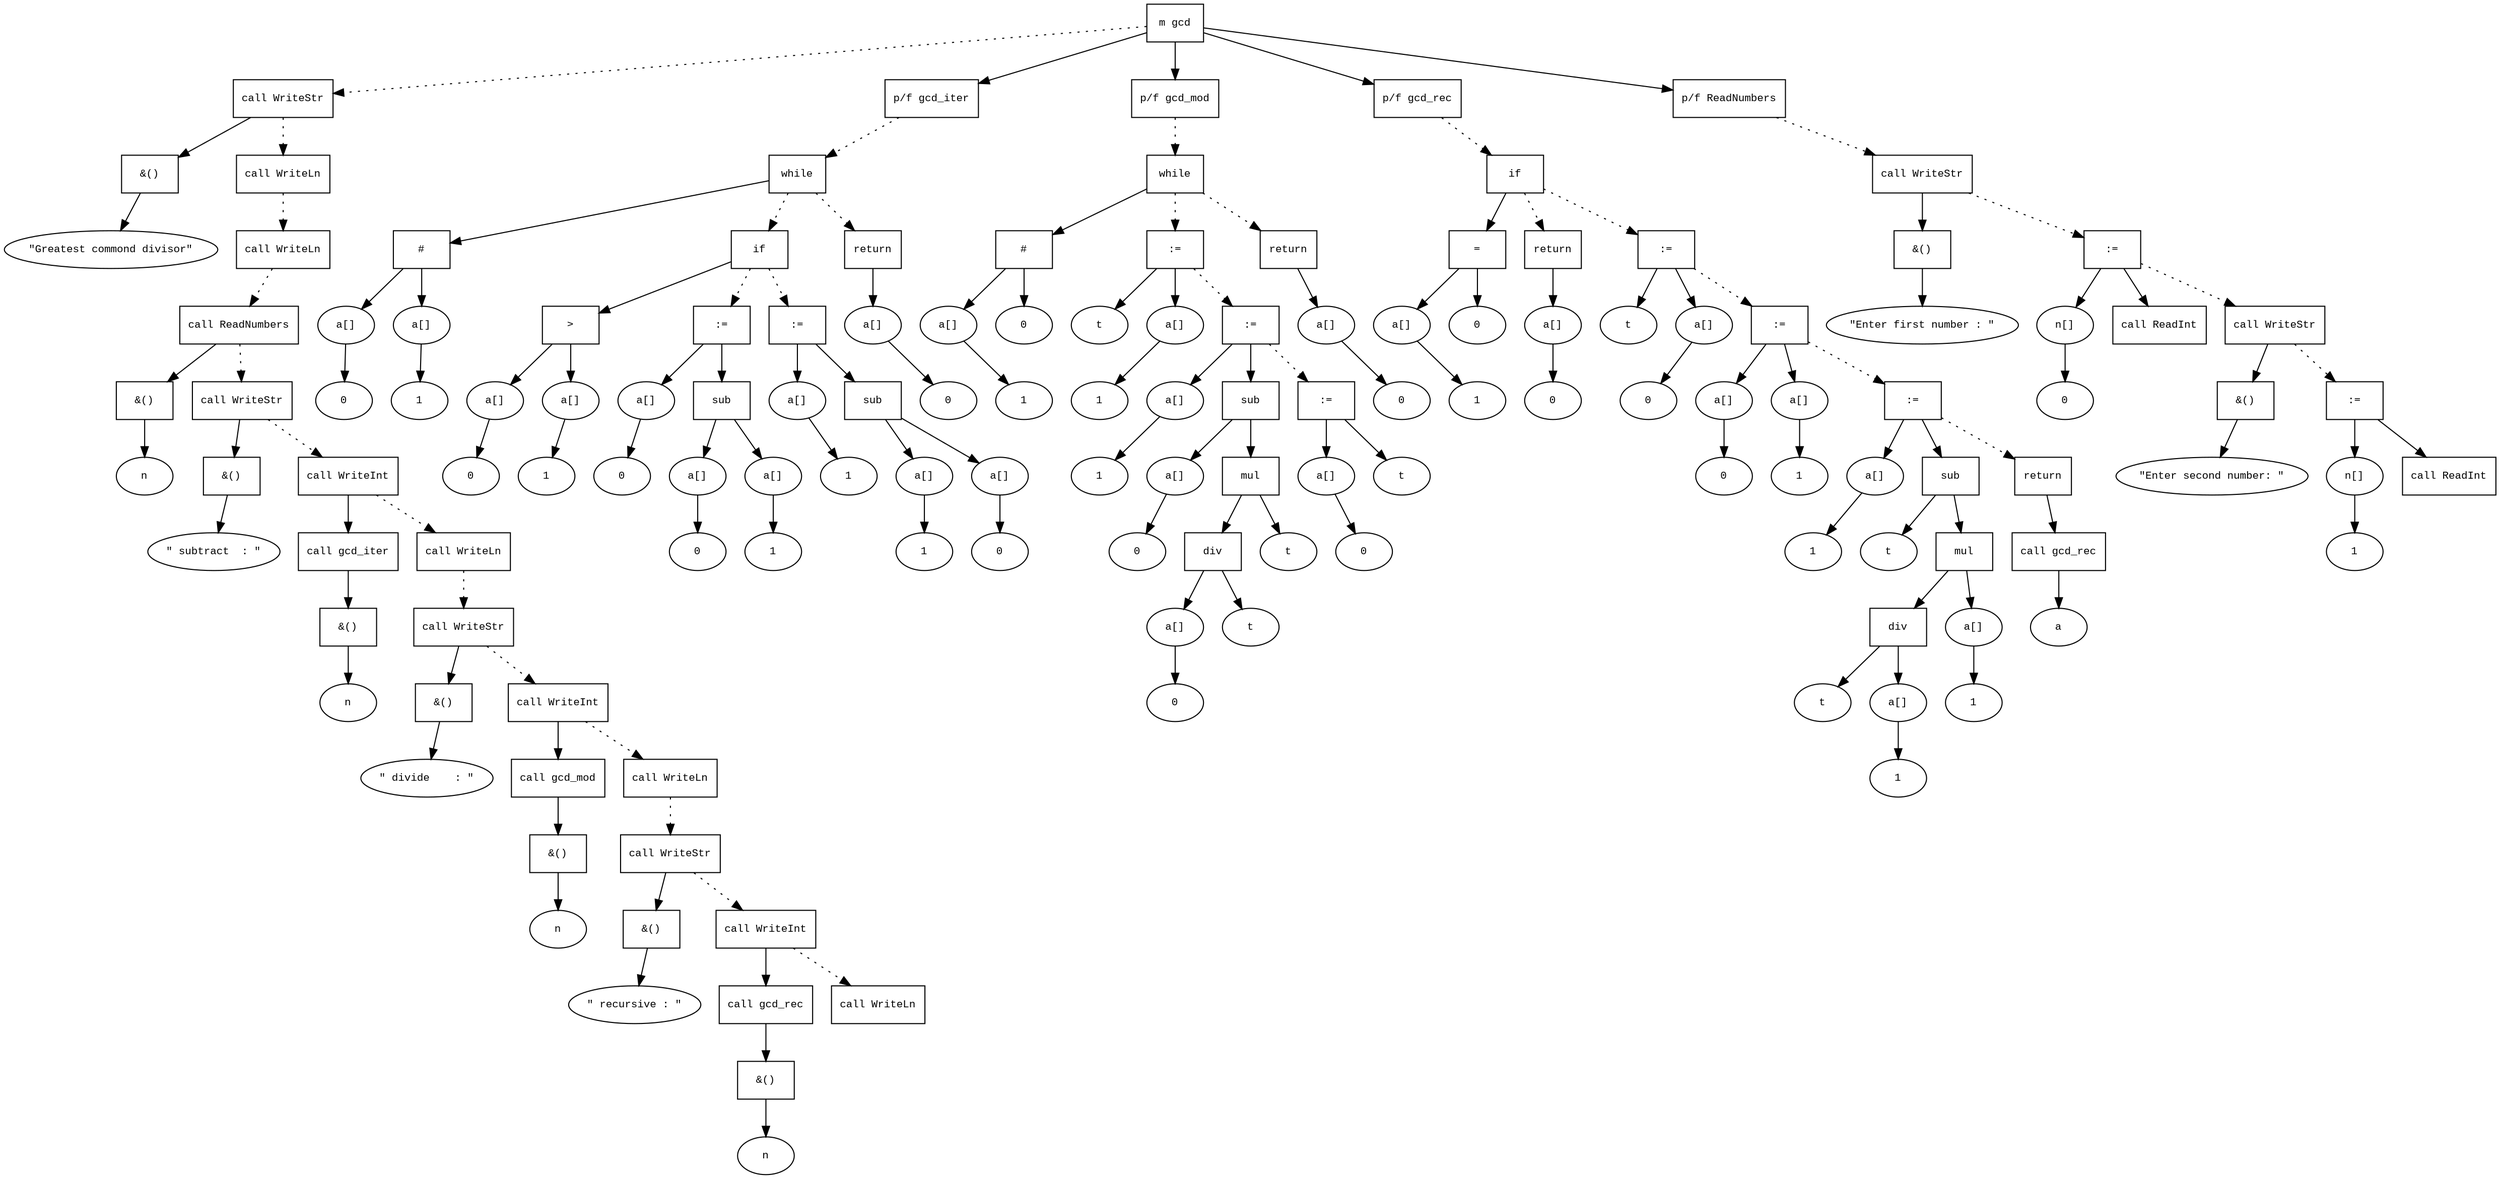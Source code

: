 digraph AST {
  graph [fontname="Times New Roman",fontsize=10];
  node  [fontname="Courier New",fontsize=10];
  edge  [fontname="Times New Roman",fontsize=10];

  node0 [label="m gcd",shape=box];
  node128 [label="call WriteStr",shape=box];
  node130 [label="&()",shape=box];
  node129 [label="\"Greatest commond divisor\"",shape=ellipse];
  node130->node129;
  node128->node130;
  node0 -> node128 [style=dotted];
  node132 [label="call WriteLn",shape=box];
  node128 -> node132 [style=dotted];
  node134 [label="call WriteLn",shape=box];
  node132 -> node134 [style=dotted];
  node136 [label="call ReadNumbers",shape=box];
  node138 [label="&()",shape=box];
  node137 [label="n",shape=ellipse];
  node138->node137;
  node136->node138;
  node134 -> node136 [style=dotted];
  node140 [label="call WriteStr",shape=box];
  node142 [label="&()",shape=box];
  node141 [label="\" subtract  : \"",shape=ellipse];
  node142->node141;
  node140->node142;
  node136 -> node140 [style=dotted];
  node144 [label="call WriteInt",shape=box];
  node145 [label="call gcd_iter",shape=box];
  node147 [label="&()",shape=box];
  node146 [label="n",shape=ellipse];
  node147->node146;
  node145->node147;
  node144->node145;
  node140 -> node144 [style=dotted];
  node149 [label="call WriteLn",shape=box];
  node144 -> node149 [style=dotted];
  node151 [label="call WriteStr",shape=box];
  node153 [label="&()",shape=box];
  node152 [label="\" divide    : \"",shape=ellipse];
  node153->node152;
  node151->node153;
  node149 -> node151 [style=dotted];
  node155 [label="call WriteInt",shape=box];
  node156 [label="call gcd_mod",shape=box];
  node158 [label="&()",shape=box];
  node157 [label="n",shape=ellipse];
  node158->node157;
  node156->node158;
  node155->node156;
  node151 -> node155 [style=dotted];
  node160 [label="call WriteLn",shape=box];
  node155 -> node160 [style=dotted];
  node162 [label="call WriteStr",shape=box];
  node164 [label="&()",shape=box];
  node163 [label="\" recursive : \"",shape=ellipse];
  node164->node163;
  node162->node164;
  node160 -> node162 [style=dotted];
  node166 [label="call WriteInt",shape=box];
  node167 [label="call gcd_rec",shape=box];
  node169 [label="&()",shape=box];
  node168 [label="n",shape=ellipse];
  node169->node168;
  node167->node169;
  node166->node167;
  node162 -> node166 [style=dotted];
  node171 [label="call WriteLn",shape=box];
  node166 -> node171 [style=dotted];
  node3 [label="p/f gcd_iter",shape=box];
  node34 [label="while",shape=box];
  node11 [label="#",shape=box];
  node7 [label="a[]",shape=ellipse];
  node8 [label="0",shape=ellipse];
  node7-> node8;
  node11->node7;
  node9 [label="a[]",shape=ellipse];
  node10 [label="1",shape=ellipse];
  node9-> node10;
  node11->node9;
  node34->node11;
  node33 [label="if",shape=box];
  node16 [label=">",shape=box];
  node12 [label="a[]",shape=ellipse];
  node13 [label="0",shape=ellipse];
  node12-> node13;
  node16->node12;
  node14 [label="a[]",shape=ellipse];
  node15 [label="1",shape=ellipse];
  node14-> node15;
  node16->node14;
  node33->node16;
  node24 [label=":=",shape=box];
  node17 [label="a[]",shape=ellipse];
  node18 [label="0",shape=ellipse];
  node17-> node18;
  node24->node17;
  node23 [label="sub",shape=box];
  node19 [label="a[]",shape=ellipse];
  node20 [label="0",shape=ellipse];
  node19-> node20;
  node23->node19;
  node21 [label="a[]",shape=ellipse];
  node22 [label="1",shape=ellipse];
  node21-> node22;
  node23->node21;
  node24->node23;
  node33 -> node24 [style=dotted];
  node32 [label=":=",shape=box];
  node25 [label="a[]",shape=ellipse];
  node26 [label="1",shape=ellipse];
  node25-> node26;
  node32->node25;
  node31 [label="sub",shape=box];
  node27 [label="a[]",shape=ellipse];
  node28 [label="1",shape=ellipse];
  node27-> node28;
  node31->node27;
  node29 [label="a[]",shape=ellipse];
  node30 [label="0",shape=ellipse];
  node29-> node30;
  node31->node29;
  node32->node31;
  node33 -> node32 [style=dotted];
  node34 -> node33 [style=dotted];
  node3 -> node34 [style=dotted];
  node37 [label="return",shape=box];
  node35 [label="a[]",shape=ellipse];
  node36 [label="0",shape=ellipse];
  node35-> node36;
  node37->node35;
  node34 -> node37 [style=dotted];
  node0 -> node3;
  node38 [label="p/f gcd_mod",shape=box];
  node67 [label="while",shape=box];
  node46 [label="#",shape=box];
  node43 [label="a[]",shape=ellipse];
  node44 [label="1",shape=ellipse];
  node43-> node44;
  node46->node43;
  node45 [label="0",shape=ellipse];
  node46->node45;
  node67->node46;
  node50 [label=":=",shape=box];
  node47 [label="t",shape=ellipse];
  node50->node47;
  node48 [label="a[]",shape=ellipse];
  node49 [label="1",shape=ellipse];
  node48-> node49;
  node50->node48;
  node67 -> node50 [style=dotted];
  node62 [label=":=",shape=box];
  node51 [label="a[]",shape=ellipse];
  node52 [label="1",shape=ellipse];
  node51-> node52;
  node62->node51;
  node61 [label="sub",shape=box];
  node53 [label="a[]",shape=ellipse];
  node54 [label="0",shape=ellipse];
  node53-> node54;
  node61->node53;
  node60 [label="mul",shape=box];
  node58 [label="div",shape=box];
  node55 [label="a[]",shape=ellipse];
  node56 [label="0",shape=ellipse];
  node55-> node56;
  node58->node55;
  node57 [label="t",shape=ellipse];
  node58->node57;
  node60->node58;
  node59 [label="t",shape=ellipse];
  node60->node59;
  node61->node60;
  node62->node61;
  node50 -> node62 [style=dotted];
  node66 [label=":=",shape=box];
  node63 [label="a[]",shape=ellipse];
  node64 [label="0",shape=ellipse];
  node63-> node64;
  node66->node63;
  node65 [label="t",shape=ellipse];
  node66->node65;
  node62 -> node66 [style=dotted];
  node38 -> node67 [style=dotted];
  node70 [label="return",shape=box];
  node68 [label="a[]",shape=ellipse];
  node69 [label="0",shape=ellipse];
  node68-> node69;
  node70->node68;
  node67 -> node70 [style=dotted];
  node0 -> node38;
  node71 [label="p/f gcd_rec",shape=box];
  node107 [label="if",shape=box];
  node79 [label="=",shape=box];
  node76 [label="a[]",shape=ellipse];
  node77 [label="1",shape=ellipse];
  node76-> node77;
  node79->node76;
  node78 [label="0",shape=ellipse];
  node79->node78;
  node107->node79;
  node82 [label="return",shape=box];
  node80 [label="a[]",shape=ellipse];
  node81 [label="0",shape=ellipse];
  node80-> node81;
  node82->node80;
  node107 -> node82 [style=dotted];
  node86 [label=":=",shape=box];
  node83 [label="t",shape=ellipse];
  node86->node83;
  node84 [label="a[]",shape=ellipse];
  node85 [label="0",shape=ellipse];
  node84-> node85;
  node86->node84;
  node107 -> node86 [style=dotted];
  node91 [label=":=",shape=box];
  node87 [label="a[]",shape=ellipse];
  node88 [label="0",shape=ellipse];
  node87-> node88;
  node91->node87;
  node89 [label="a[]",shape=ellipse];
  node90 [label="1",shape=ellipse];
  node89-> node90;
  node91->node89;
  node86 -> node91 [style=dotted];
  node103 [label=":=",shape=box];
  node92 [label="a[]",shape=ellipse];
  node93 [label="1",shape=ellipse];
  node92-> node93;
  node103->node92;
  node102 [label="sub",shape=box];
  node94 [label="t",shape=ellipse];
  node102->node94;
  node101 [label="mul",shape=box];
  node98 [label="div",shape=box];
  node95 [label="t",shape=ellipse];
  node98->node95;
  node96 [label="a[]",shape=ellipse];
  node97 [label="1",shape=ellipse];
  node96-> node97;
  node98->node96;
  node101->node98;
  node99 [label="a[]",shape=ellipse];
  node100 [label="1",shape=ellipse];
  node99-> node100;
  node101->node99;
  node102->node101;
  node103->node102;
  node91 -> node103 [style=dotted];
  node106 [label="return",shape=box];
  node104 [label="call gcd_rec",shape=box];
  node105 [label="a",shape=ellipse];
  node104->node105;
  node106->node104;
  node103 -> node106 [style=dotted];
  node71 -> node107 [style=dotted];
  node0 -> node71;
  node108 [label="p/f ReadNumbers",shape=box];
  node112 [label="call WriteStr",shape=box];
  node114 [label="&()",shape=box];
  node113 [label="\"Enter first number : \"",shape=ellipse];
  node114->node113;
  node112->node114;
  node108 -> node112 [style=dotted];
  node119 [label=":=",shape=box];
  node116 [label="n[]",shape=ellipse];
  node117 [label="0",shape=ellipse];
  node116-> node117;
  node119->node116;
  node118 [label="call ReadInt",shape=box];
  node119->node118;
  node112 -> node119 [style=dotted];
  node120 [label="call WriteStr",shape=box];
  node122 [label="&()",shape=box];
  node121 [label="\"Enter second number: \"",shape=ellipse];
  node122->node121;
  node120->node122;
  node119 -> node120 [style=dotted];
  node127 [label=":=",shape=box];
  node124 [label="n[]",shape=ellipse];
  node125 [label="1",shape=ellipse];
  node124-> node125;
  node127->node124;
  node126 [label="call ReadInt",shape=box];
  node127->node126;
  node120 -> node127 [style=dotted];
  node0 -> node108;
}
